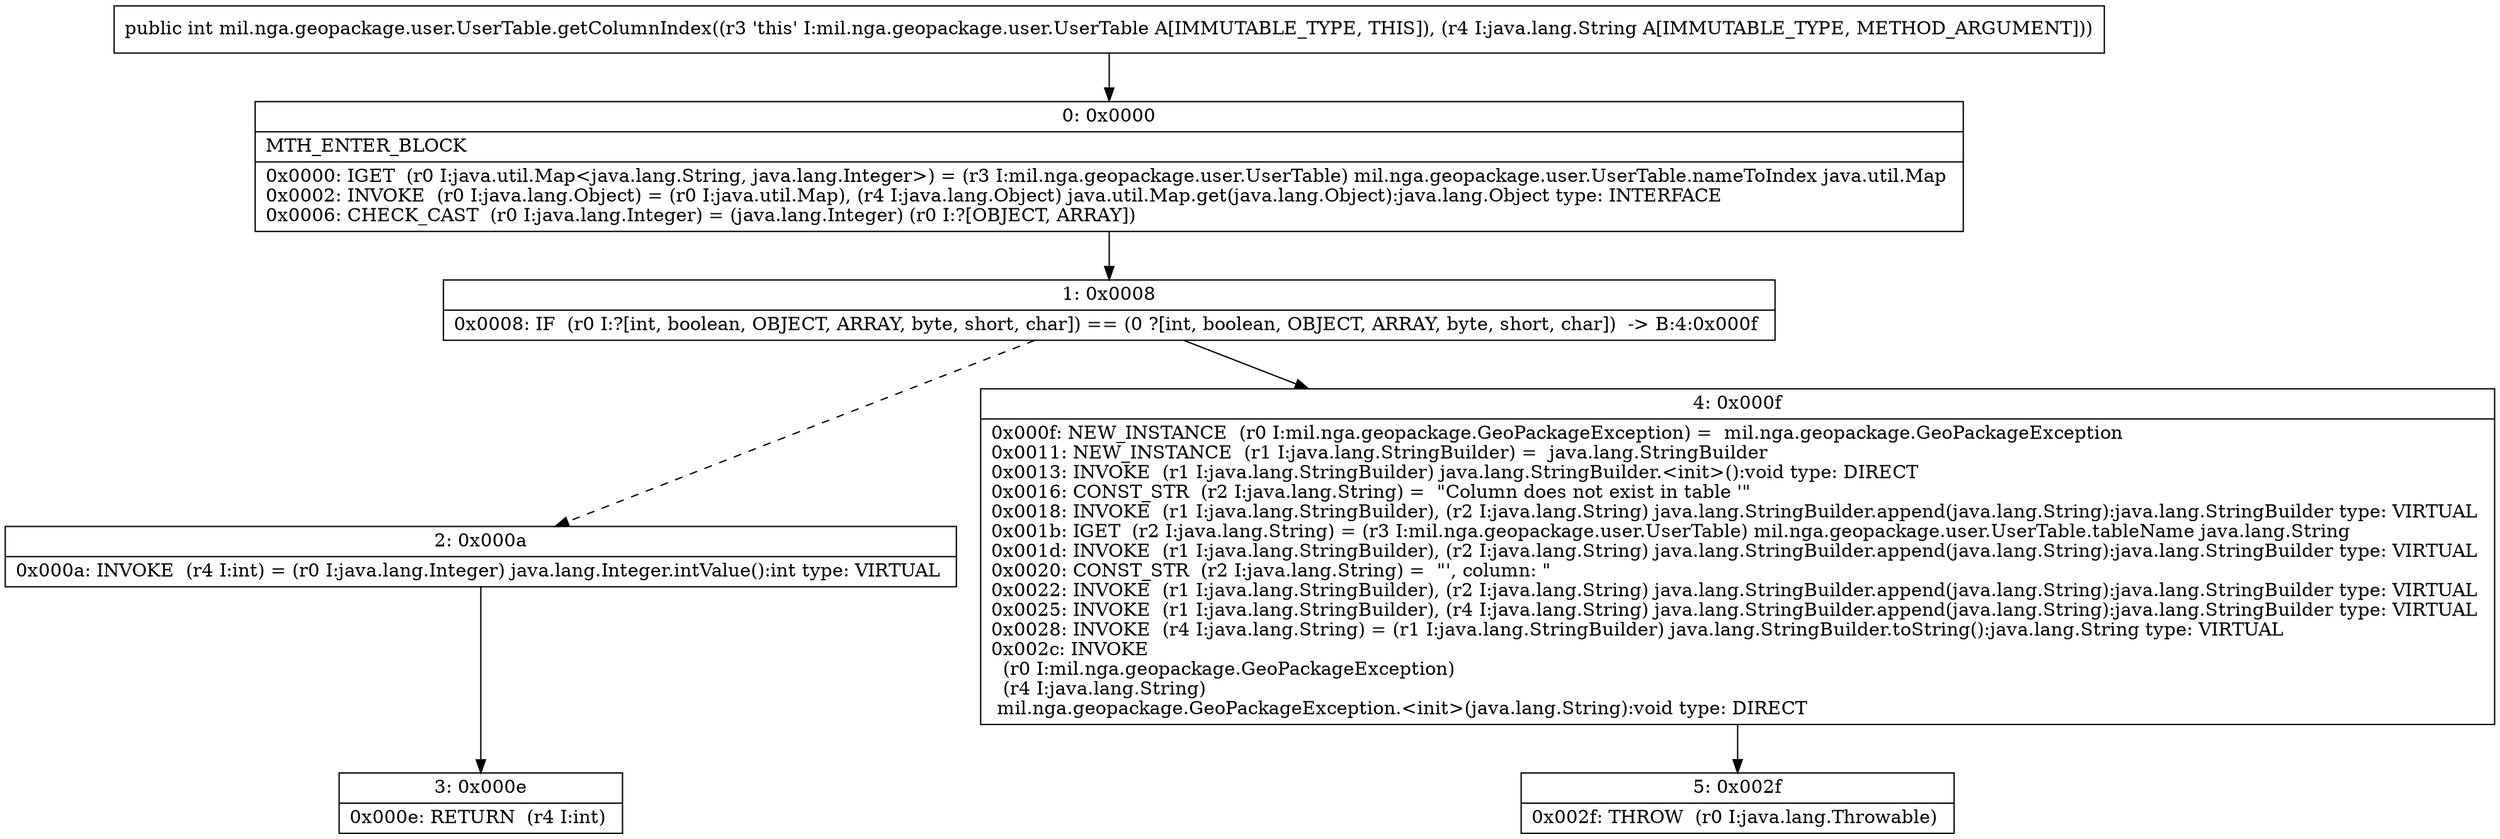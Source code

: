 digraph "CFG formil.nga.geopackage.user.UserTable.getColumnIndex(Ljava\/lang\/String;)I" {
Node_0 [shape=record,label="{0\:\ 0x0000|MTH_ENTER_BLOCK\l|0x0000: IGET  (r0 I:java.util.Map\<java.lang.String, java.lang.Integer\>) = (r3 I:mil.nga.geopackage.user.UserTable) mil.nga.geopackage.user.UserTable.nameToIndex java.util.Map \l0x0002: INVOKE  (r0 I:java.lang.Object) = (r0 I:java.util.Map), (r4 I:java.lang.Object) java.util.Map.get(java.lang.Object):java.lang.Object type: INTERFACE \l0x0006: CHECK_CAST  (r0 I:java.lang.Integer) = (java.lang.Integer) (r0 I:?[OBJECT, ARRAY]) \l}"];
Node_1 [shape=record,label="{1\:\ 0x0008|0x0008: IF  (r0 I:?[int, boolean, OBJECT, ARRAY, byte, short, char]) == (0 ?[int, boolean, OBJECT, ARRAY, byte, short, char])  \-\> B:4:0x000f \l}"];
Node_2 [shape=record,label="{2\:\ 0x000a|0x000a: INVOKE  (r4 I:int) = (r0 I:java.lang.Integer) java.lang.Integer.intValue():int type: VIRTUAL \l}"];
Node_3 [shape=record,label="{3\:\ 0x000e|0x000e: RETURN  (r4 I:int) \l}"];
Node_4 [shape=record,label="{4\:\ 0x000f|0x000f: NEW_INSTANCE  (r0 I:mil.nga.geopackage.GeoPackageException) =  mil.nga.geopackage.GeoPackageException \l0x0011: NEW_INSTANCE  (r1 I:java.lang.StringBuilder) =  java.lang.StringBuilder \l0x0013: INVOKE  (r1 I:java.lang.StringBuilder) java.lang.StringBuilder.\<init\>():void type: DIRECT \l0x0016: CONST_STR  (r2 I:java.lang.String) =  \"Column does not exist in table '\" \l0x0018: INVOKE  (r1 I:java.lang.StringBuilder), (r2 I:java.lang.String) java.lang.StringBuilder.append(java.lang.String):java.lang.StringBuilder type: VIRTUAL \l0x001b: IGET  (r2 I:java.lang.String) = (r3 I:mil.nga.geopackage.user.UserTable) mil.nga.geopackage.user.UserTable.tableName java.lang.String \l0x001d: INVOKE  (r1 I:java.lang.StringBuilder), (r2 I:java.lang.String) java.lang.StringBuilder.append(java.lang.String):java.lang.StringBuilder type: VIRTUAL \l0x0020: CONST_STR  (r2 I:java.lang.String) =  \"', column: \" \l0x0022: INVOKE  (r1 I:java.lang.StringBuilder), (r2 I:java.lang.String) java.lang.StringBuilder.append(java.lang.String):java.lang.StringBuilder type: VIRTUAL \l0x0025: INVOKE  (r1 I:java.lang.StringBuilder), (r4 I:java.lang.String) java.lang.StringBuilder.append(java.lang.String):java.lang.StringBuilder type: VIRTUAL \l0x0028: INVOKE  (r4 I:java.lang.String) = (r1 I:java.lang.StringBuilder) java.lang.StringBuilder.toString():java.lang.String type: VIRTUAL \l0x002c: INVOKE  \l  (r0 I:mil.nga.geopackage.GeoPackageException)\l  (r4 I:java.lang.String)\l mil.nga.geopackage.GeoPackageException.\<init\>(java.lang.String):void type: DIRECT \l}"];
Node_5 [shape=record,label="{5\:\ 0x002f|0x002f: THROW  (r0 I:java.lang.Throwable) \l}"];
MethodNode[shape=record,label="{public int mil.nga.geopackage.user.UserTable.getColumnIndex((r3 'this' I:mil.nga.geopackage.user.UserTable A[IMMUTABLE_TYPE, THIS]), (r4 I:java.lang.String A[IMMUTABLE_TYPE, METHOD_ARGUMENT])) }"];
MethodNode -> Node_0;
Node_0 -> Node_1;
Node_1 -> Node_2[style=dashed];
Node_1 -> Node_4;
Node_2 -> Node_3;
Node_4 -> Node_5;
}

